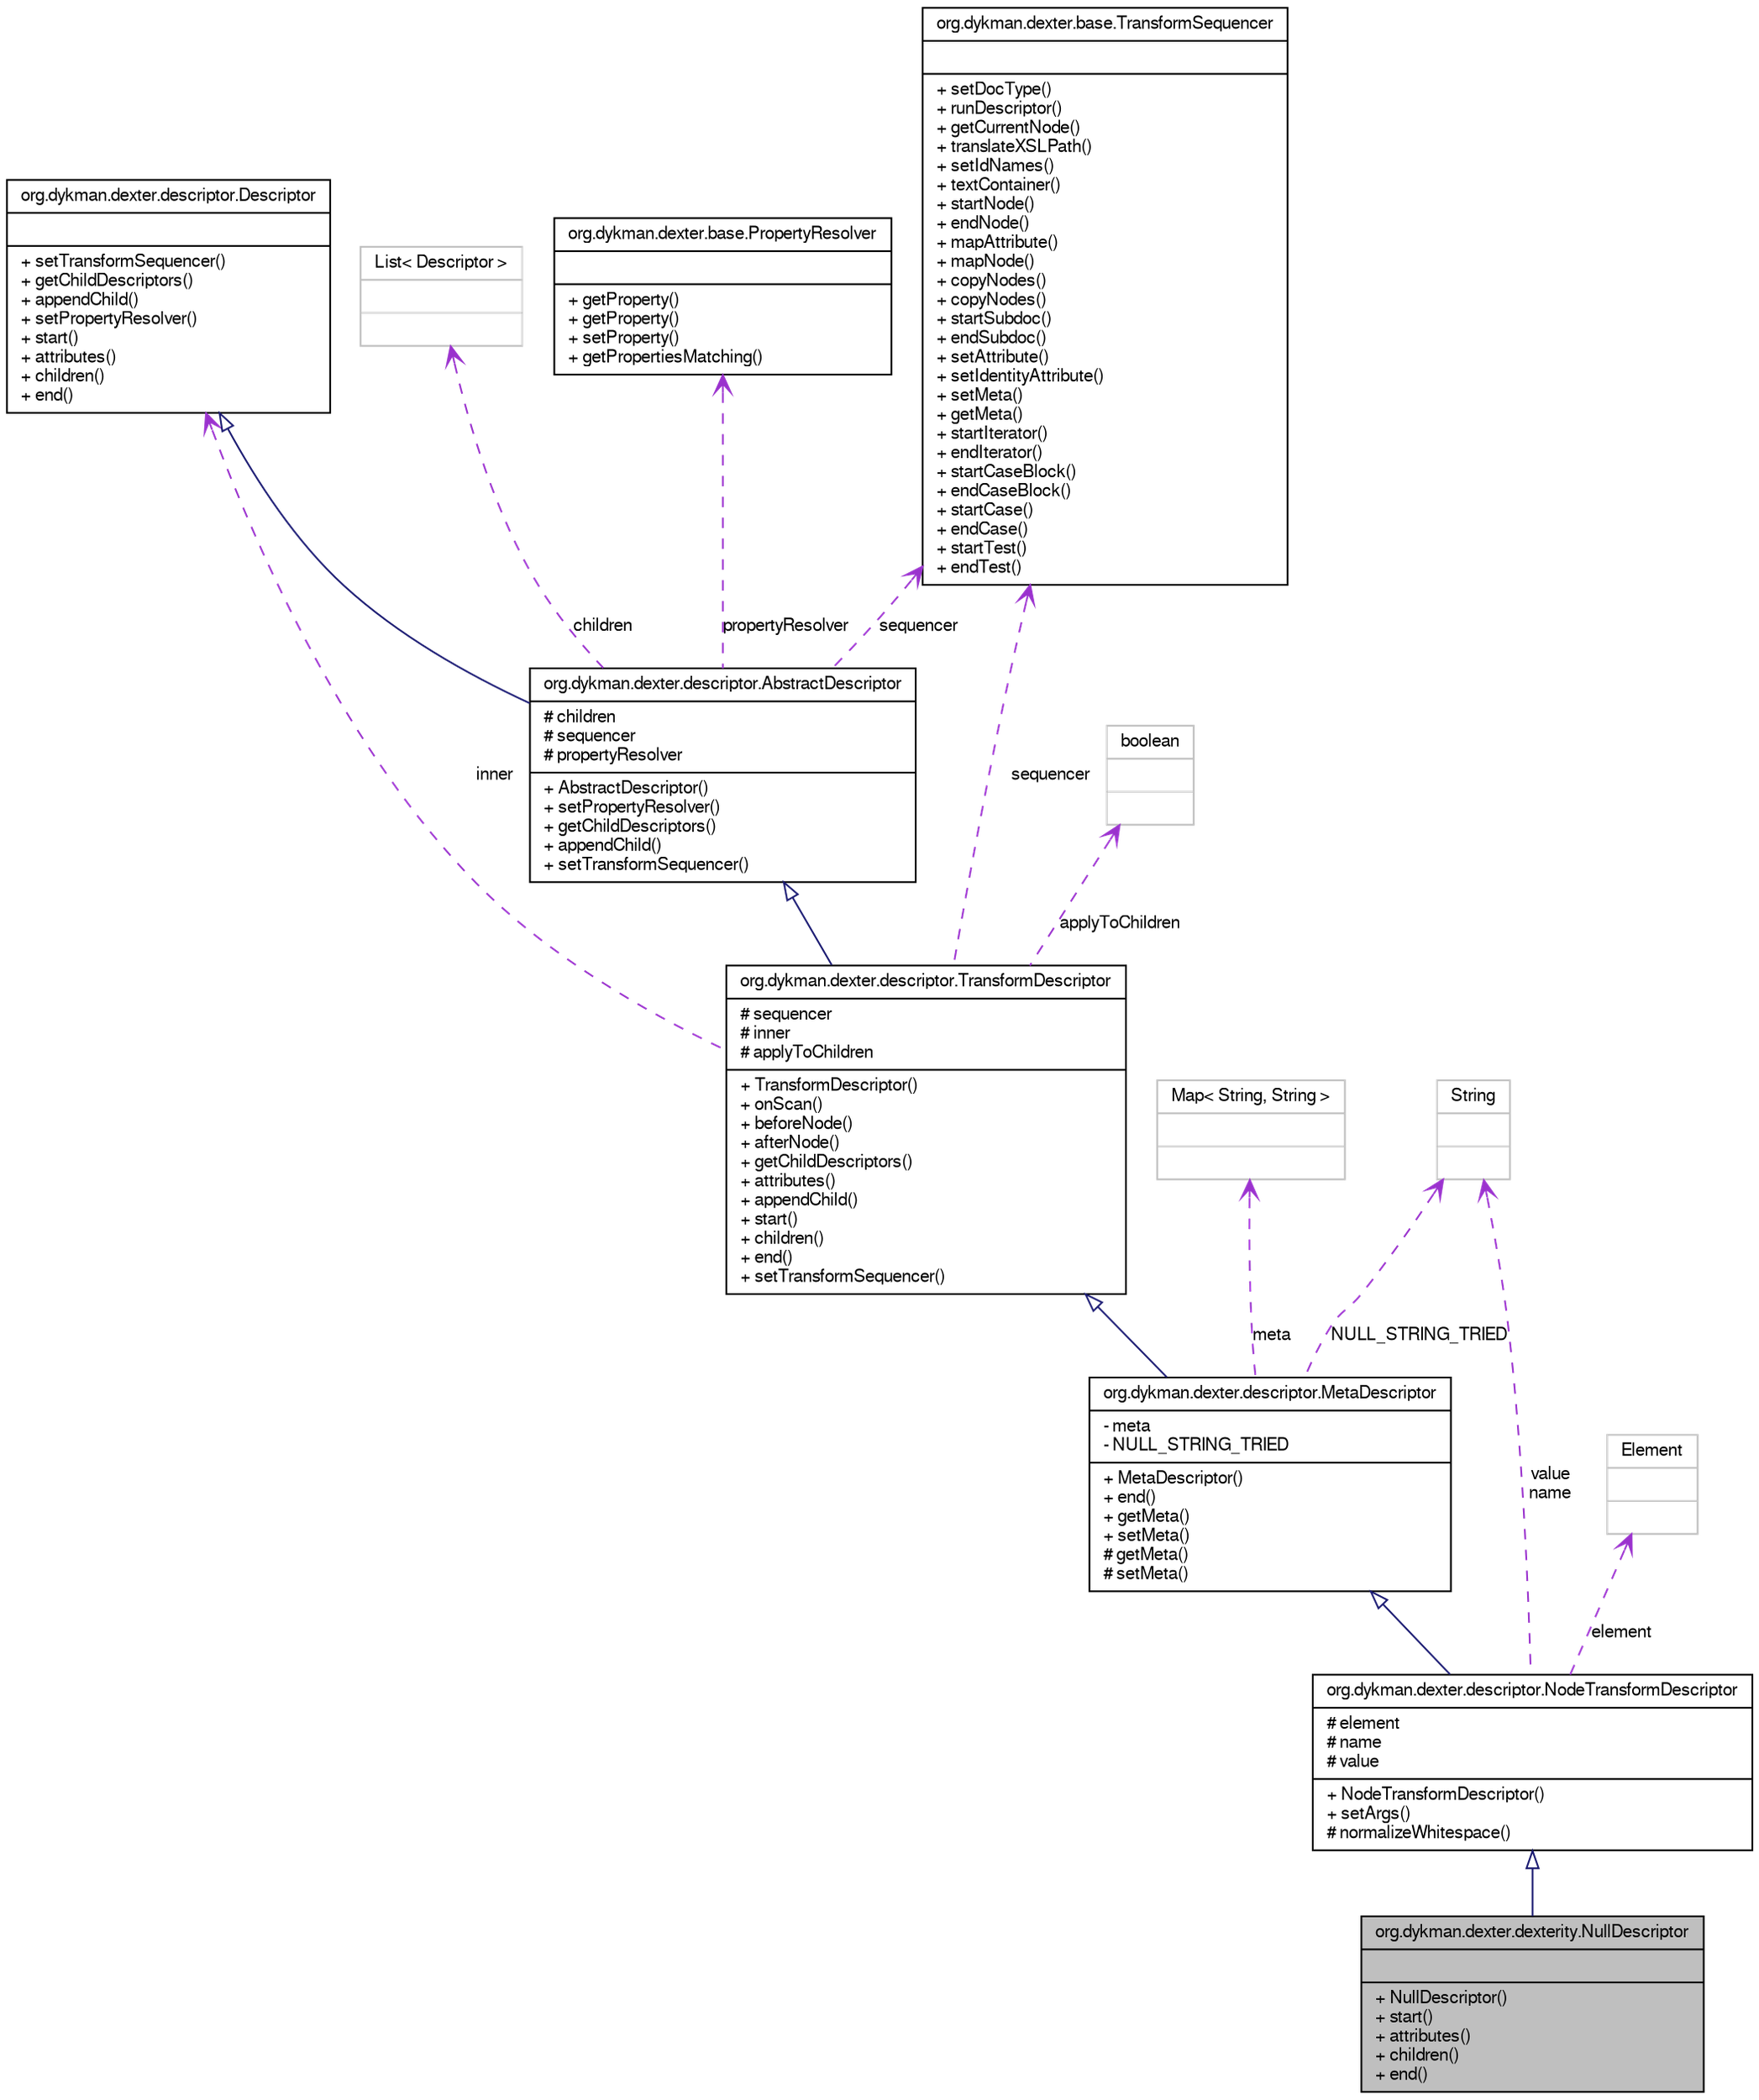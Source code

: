 digraph G
{
  bgcolor="transparent";
  edge [fontname="FreeSans",fontsize=10,labelfontname="FreeSans",labelfontsize=10];
  node [fontname="FreeSans",fontsize=10,shape=record];
  Node1 [label="{org.dykman.dexter.dexterity.NullDescriptor\n||+ NullDescriptor()\l+ start()\l+ attributes()\l+ children()\l+ end()\l}",height=0.2,width=0.4,color="black", fillcolor="grey75", style="filled" fontcolor="black"];
  Node2 -> Node1 [dir=back,color="midnightblue",fontsize=10,style="solid",arrowtail="empty",fontname="FreeSans"];
  Node2 [label="{org.dykman.dexter.descriptor.NodeTransformDescriptor\n|# element\l# name\l# value\l|+ NodeTransformDescriptor()\l+ setArgs()\l# normalizeWhitespace()\l}",height=0.2,width=0.4,color="black",URL="$classorg_1_1dykman_1_1dexter_1_1descriptor_1_1NodeTransformDescriptor.html"];
  Node3 -> Node2 [dir=back,color="midnightblue",fontsize=10,style="solid",arrowtail="empty",fontname="FreeSans"];
  Node3 [label="{org.dykman.dexter.descriptor.MetaDescriptor\n|- meta\l- NULL_STRING_TRIED\l|+ MetaDescriptor()\l+ end()\l+ getMeta()\l+ setMeta()\l# getMeta()\l# setMeta()\l}",height=0.2,width=0.4,color="black",URL="$classorg_1_1dykman_1_1dexter_1_1descriptor_1_1MetaDescriptor.html"];
  Node4 -> Node3 [dir=back,color="midnightblue",fontsize=10,style="solid",arrowtail="empty",fontname="FreeSans"];
  Node4 [label="{org.dykman.dexter.descriptor.TransformDescriptor\n|# sequencer\l# inner\l# applyToChildren\l|+ TransformDescriptor()\l+ onScan()\l+ beforeNode()\l+ afterNode()\l+ getChildDescriptors()\l+ attributes()\l+ appendChild()\l+ start()\l+ children()\l+ end()\l+ setTransformSequencer()\l}",height=0.2,width=0.4,color="black",URL="$classorg_1_1dykman_1_1dexter_1_1descriptor_1_1TransformDescriptor.html"];
  Node5 -> Node4 [dir=back,color="midnightblue",fontsize=10,style="solid",arrowtail="empty",fontname="FreeSans"];
  Node5 [label="{org.dykman.dexter.descriptor.AbstractDescriptor\n|# children\l# sequencer\l# propertyResolver\l|+ AbstractDescriptor()\l+ setPropertyResolver()\l+ getChildDescriptors()\l+ appendChild()\l+ setTransformSequencer()\l}",height=0.2,width=0.4,color="black",URL="$classorg_1_1dykman_1_1dexter_1_1descriptor_1_1AbstractDescriptor.html"];
  Node6 -> Node5 [dir=back,color="midnightblue",fontsize=10,style="solid",arrowtail="empty",fontname="FreeSans"];
  Node6 [label="{org.dykman.dexter.descriptor.Descriptor\n||+ setTransformSequencer()\l+ getChildDescriptors()\l+ appendChild()\l+ setPropertyResolver()\l+ start()\l+ attributes()\l+ children()\l+ end()\l}",height=0.2,width=0.4,color="black",URL="$interfaceorg_1_1dykman_1_1dexter_1_1descriptor_1_1Descriptor.html"];
  Node7 -> Node5 [dir=back,color="darkorchid3",fontsize=10,style="dashed",label="propertyResolver",arrowtail="open",fontname="FreeSans"];
  Node7 [label="{org.dykman.dexter.base.PropertyResolver\n||+ getProperty()\l+ getProperty()\l+ setProperty()\l+ getPropertiesMatching()\l}",height=0.2,width=0.4,color="black",URL="$interfaceorg_1_1dykman_1_1dexter_1_1base_1_1PropertyResolver.html"];
  Node8 -> Node5 [dir=back,color="darkorchid3",fontsize=10,style="dashed",label="sequencer",arrowtail="open",fontname="FreeSans"];
  Node8 [label="{org.dykman.dexter.base.TransformSequencer\n||+ setDocType()\l+ runDescriptor()\l+ getCurrentNode()\l+ translateXSLPath()\l+ setIdNames()\l+ textContainer()\l+ startNode()\l+ endNode()\l+ mapAttribute()\l+ mapNode()\l+ copyNodes()\l+ copyNodes()\l+ startSubdoc()\l+ endSubdoc()\l+ setAttribute()\l+ setIdentityAttribute()\l+ setMeta()\l+ getMeta()\l+ startIterator()\l+ endIterator()\l+ startCaseBlock()\l+ endCaseBlock()\l+ startCase()\l+ endCase()\l+ startTest()\l+ endTest()\l}",height=0.2,width=0.4,color="black",URL="$interfaceorg_1_1dykman_1_1dexter_1_1base_1_1TransformSequencer.html"];
  Node9 -> Node5 [dir=back,color="darkorchid3",fontsize=10,style="dashed",label="children",arrowtail="open",fontname="FreeSans"];
  Node9 [label="{List\< Descriptor \>\n||}",height=0.2,width=0.4,color="grey75"];
  Node8 -> Node4 [dir=back,color="darkorchid3",fontsize=10,style="dashed",label="sequencer",arrowtail="open",fontname="FreeSans"];
  Node6 -> Node4 [dir=back,color="darkorchid3",fontsize=10,style="dashed",label="inner",arrowtail="open",fontname="FreeSans"];
  Node10 -> Node4 [dir=back,color="darkorchid3",fontsize=10,style="dashed",label="applyToChildren",arrowtail="open",fontname="FreeSans"];
  Node10 [label="{boolean\n||}",height=0.2,width=0.4,color="grey75"];
  Node11 -> Node3 [dir=back,color="darkorchid3",fontsize=10,style="dashed",label="NULL_STRING_TRIED",arrowtail="open",fontname="FreeSans"];
  Node11 [label="{String\n||}",height=0.2,width=0.4,color="grey75"];
  Node12 -> Node3 [dir=back,color="darkorchid3",fontsize=10,style="dashed",label="meta",arrowtail="open",fontname="FreeSans"];
  Node12 [label="{Map\< String, String \>\n||}",height=0.2,width=0.4,color="grey75"];
  Node11 -> Node2 [dir=back,color="darkorchid3",fontsize=10,style="dashed",label="value\nname",arrowtail="open",fontname="FreeSans"];
  Node13 -> Node2 [dir=back,color="darkorchid3",fontsize=10,style="dashed",label="element",arrowtail="open",fontname="FreeSans"];
  Node13 [label="{Element\n||}",height=0.2,width=0.4,color="grey75"];
}
